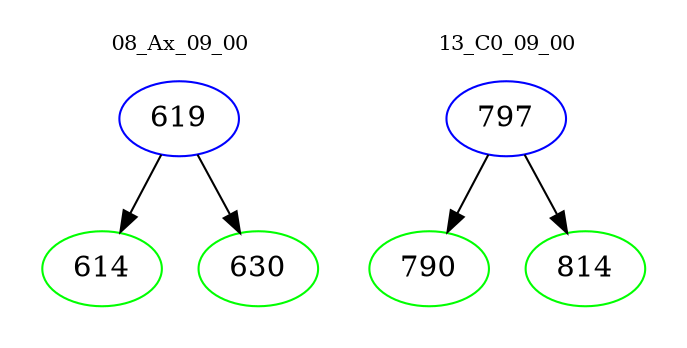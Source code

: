 digraph{
subgraph cluster_0 {
color = white
label = "08_Ax_09_00";
fontsize=10;
T0_619 [label="619", color="blue"]
T0_619 -> T0_614 [color="black"]
T0_614 [label="614", color="green"]
T0_619 -> T0_630 [color="black"]
T0_630 [label="630", color="green"]
}
subgraph cluster_1 {
color = white
label = "13_C0_09_00";
fontsize=10;
T1_797 [label="797", color="blue"]
T1_797 -> T1_790 [color="black"]
T1_790 [label="790", color="green"]
T1_797 -> T1_814 [color="black"]
T1_814 [label="814", color="green"]
}
}
